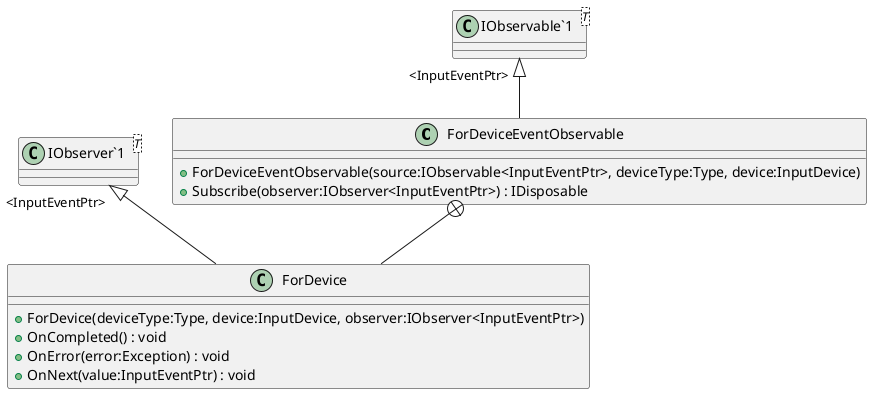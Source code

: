 @startuml
class ForDeviceEventObservable {
    + ForDeviceEventObservable(source:IObservable<InputEventPtr>, deviceType:Type, device:InputDevice)
    + Subscribe(observer:IObserver<InputEventPtr>) : IDisposable
}
class "IObservable`1"<T> {
}
class ForDevice {
    + ForDevice(deviceType:Type, device:InputDevice, observer:IObserver<InputEventPtr>)
    + OnCompleted() : void
    + OnError(error:Exception) : void
    + OnNext(value:InputEventPtr) : void
}
class "IObserver`1"<T> {
}
"IObservable`1" "<InputEventPtr>" <|-- ForDeviceEventObservable
ForDeviceEventObservable +-- ForDevice
"IObserver`1" "<InputEventPtr>" <|-- ForDevice
@enduml
